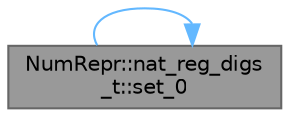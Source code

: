 digraph "NumRepr::nat_reg_digs_t::set_0"
{
 // INTERACTIVE_SVG=YES
 // LATEX_PDF_SIZE
  bgcolor="transparent";
  edge [fontname=Helvetica,fontsize=10,labelfontname=Helvetica,labelfontsize=10];
  node [fontname=Helvetica,fontsize=10,shape=box,height=0.2,width=0.4];
  rankdir="LR";
  Node1 [label="NumRepr::nat_reg_digs\l_t::set_0",height=0.2,width=0.4,color="gray40", fillcolor="grey60", style="filled", fontcolor="black",tooltip="OPERACION DE LIMPIEZA A CERO DEL NAT_REG_DIGS_T."];
  Node1 -> Node1 [color="steelblue1",style="solid"];
}
